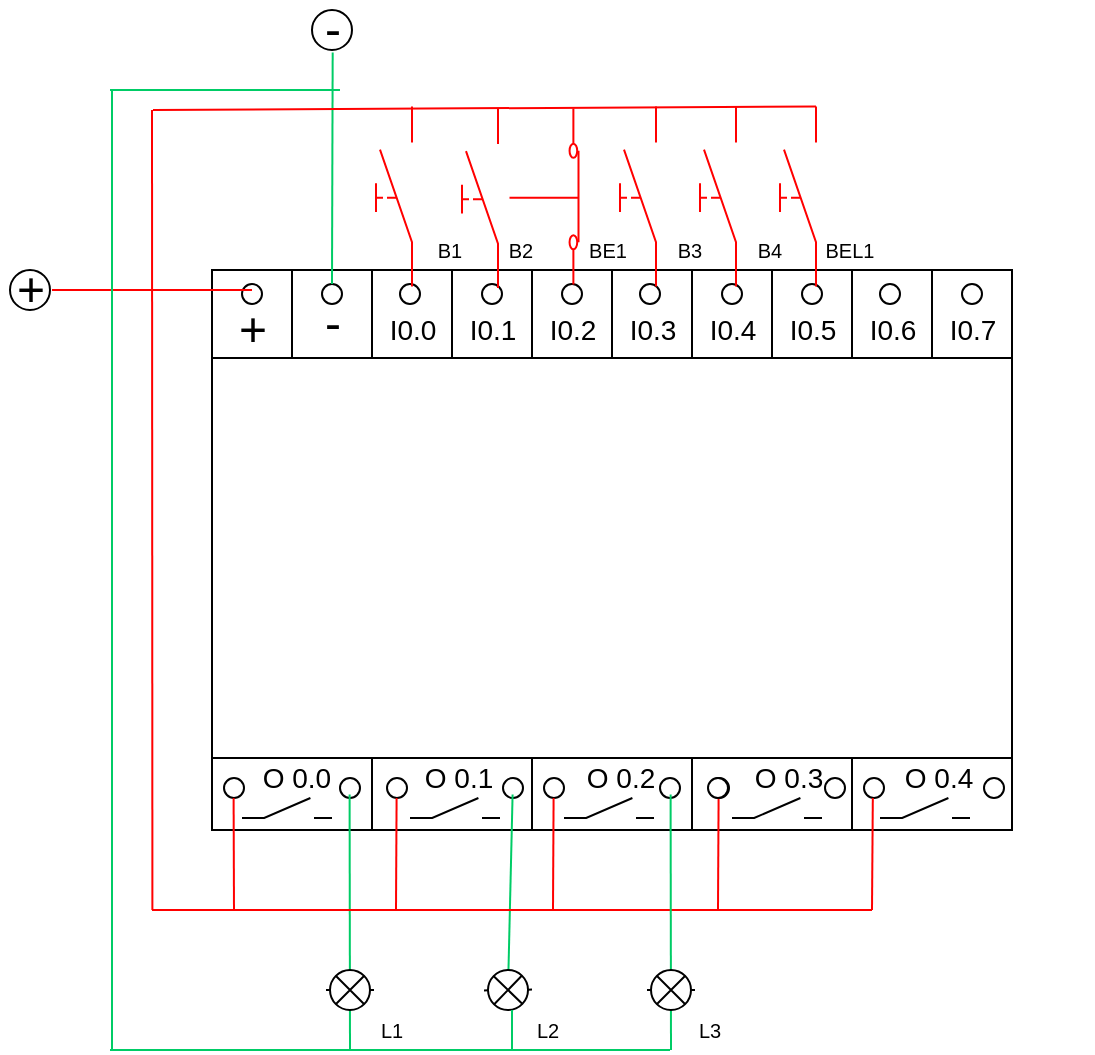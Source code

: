 <mxfile version="15.3.5" type="github"><diagram id="EhHrUFUnQ--r763KV3Bl" name="Page-1"><mxGraphModel dx="596" dy="619" grid="1" gridSize="10" guides="1" tooltips="1" connect="1" arrows="1" fold="1" page="1" pageScale="1" pageWidth="850" pageHeight="1100" math="0" shadow="0"><root><mxCell id="0"/><mxCell id="1" parent="0"/><mxCell id="yn-ueimYopHgL8ywKlAa-1" value="" style="verticalLabelPosition=bottom;verticalAlign=top;html=1;shape=mxgraph.basic.rect;fillColor2=none;strokeWidth=1;size=20;indent=5;" vertex="1" parent="1"><mxGeometry x="266" y="830" width="400" height="280" as="geometry"/></mxCell><mxCell id="yn-ueimYopHgL8ywKlAa-2" value="" style="shape=partialRectangle;whiteSpace=wrap;html=1;right=0;top=0;bottom=0;fillColor=none;routingCenterX=-0.5;" vertex="1" parent="1"><mxGeometry x="346" y="1050" width="120" height="60" as="geometry"/></mxCell><mxCell id="yn-ueimYopHgL8ywKlAa-3" value="" style="shape=partialRectangle;whiteSpace=wrap;html=1;right=0;top=0;bottom=0;fillColor=none;routingCenterX=-0.5;" vertex="1" parent="1"><mxGeometry x="426" y="1050" width="120" height="60" as="geometry"/></mxCell><mxCell id="yn-ueimYopHgL8ywKlAa-4" value="" style="shape=partialRectangle;whiteSpace=wrap;html=1;right=0;top=0;bottom=0;fillColor=none;routingCenterX=-0.5;" vertex="1" parent="1"><mxGeometry x="506" y="1050" width="120" height="60" as="geometry"/></mxCell><mxCell id="yn-ueimYopHgL8ywKlAa-5" value="" style="shape=partialRectangle;whiteSpace=wrap;html=1;right=0;top=0;bottom=0;fillColor=none;routingCenterX=-0.5;" vertex="1" parent="1"><mxGeometry x="586" y="1050" width="120" height="60" as="geometry"/></mxCell><mxCell id="yn-ueimYopHgL8ywKlAa-6" value="" style="shape=partialRectangle;whiteSpace=wrap;html=1;top=0;bottom=0;fillColor=none;" vertex="1" parent="1"><mxGeometry x="306" y="830" width="120" height="60" as="geometry"/></mxCell><mxCell id="yn-ueimYopHgL8ywKlAa-7" value="" style="shape=partialRectangle;whiteSpace=wrap;html=1;top=0;bottom=0;fillColor=none;" vertex="1" parent="1"><mxGeometry x="346" y="830" width="120" height="60" as="geometry"/></mxCell><mxCell id="yn-ueimYopHgL8ywKlAa-8" value="" style="shape=partialRectangle;whiteSpace=wrap;html=1;top=0;bottom=0;fillColor=none;" vertex="1" parent="1"><mxGeometry x="386" y="830" width="120" height="60" as="geometry"/></mxCell><mxCell id="yn-ueimYopHgL8ywKlAa-9" value="" style="shape=partialRectangle;whiteSpace=wrap;html=1;top=0;bottom=0;fillColor=none;" vertex="1" parent="1"><mxGeometry x="506" y="830" width="40" height="60" as="geometry"/></mxCell><mxCell id="yn-ueimYopHgL8ywKlAa-10" value="" style="shape=partialRectangle;whiteSpace=wrap;html=1;top=0;bottom=0;fillColor=none;" vertex="1" parent="1"><mxGeometry x="546" y="830" width="120" height="60" as="geometry"/></mxCell><mxCell id="yn-ueimYopHgL8ywKlAa-11" value="" style="shape=partialRectangle;whiteSpace=wrap;html=1;top=0;bottom=0;fillColor=none;" vertex="1" parent="1"><mxGeometry x="586" y="830" width="40" height="60" as="geometry"/></mxCell><mxCell id="yn-ueimYopHgL8ywKlAa-12" value="" style="verticalLabelPosition=bottom;verticalAlign=top;html=1;shape=mxgraph.basic.rect;fillColor2=none;strokeWidth=1;size=20;indent=5;" vertex="1" parent="1"><mxGeometry x="266" y="874" width="400" height="200" as="geometry"/></mxCell><mxCell id="yn-ueimYopHgL8ywKlAa-13" value="&lt;font style=&quot;font-size: 24px&quot;&gt;+&lt;/font&gt;" style="text;html=1;align=center;verticalAlign=middle;resizable=0;points=[];autosize=1;strokeColor=none;fillColor=none;" vertex="1" parent="1"><mxGeometry x="271" y="850" width="30" height="20" as="geometry"/></mxCell><mxCell id="yn-ueimYopHgL8ywKlAa-14" value="" style="ellipse;whiteSpace=wrap;html=1;aspect=fixed;" vertex="1" parent="1"><mxGeometry x="281" y="837" width="10" height="10" as="geometry"/></mxCell><mxCell id="yn-ueimYopHgL8ywKlAa-15" value="&lt;span style=&quot;font-size: 24px&quot;&gt;-&lt;/span&gt;" style="text;html=1;align=center;verticalAlign=middle;resizable=0;points=[];autosize=1;strokeColor=none;fillColor=none;" vertex="1" parent="1"><mxGeometry x="316" y="847" width="20" height="20" as="geometry"/></mxCell><mxCell id="yn-ueimYopHgL8ywKlAa-16" value="" style="ellipse;whiteSpace=wrap;html=1;aspect=fixed;" vertex="1" parent="1"><mxGeometry x="321" y="837" width="10" height="10" as="geometry"/></mxCell><mxCell id="yn-ueimYopHgL8ywKlAa-17" value="&lt;font style=&quot;font-size: 14px&quot;&gt;I0.0&lt;/font&gt;" style="text;html=1;align=center;verticalAlign=middle;resizable=0;points=[];autosize=1;strokeColor=none;fillColor=none;" vertex="1" parent="1"><mxGeometry x="346" y="850" width="40" height="20" as="geometry"/></mxCell><mxCell id="yn-ueimYopHgL8ywKlAa-18" value="" style="ellipse;whiteSpace=wrap;html=1;aspect=fixed;" vertex="1" parent="1"><mxGeometry x="360" y="837" width="10" height="10" as="geometry"/></mxCell><mxCell id="yn-ueimYopHgL8ywKlAa-19" value="&lt;span style=&quot;font-size: 14px&quot;&gt;I0.1&lt;/span&gt;" style="text;html=1;align=center;verticalAlign=middle;resizable=0;points=[];autosize=1;strokeColor=none;fillColor=none;" vertex="1" parent="1"><mxGeometry x="386" y="850" width="40" height="20" as="geometry"/></mxCell><mxCell id="yn-ueimYopHgL8ywKlAa-20" value="" style="ellipse;whiteSpace=wrap;html=1;aspect=fixed;" vertex="1" parent="1"><mxGeometry x="401" y="837" width="10" height="10" as="geometry"/></mxCell><mxCell id="yn-ueimYopHgL8ywKlAa-21" value="&lt;font style=&quot;font-size: 14px&quot;&gt;I0.2&lt;/font&gt;" style="text;html=1;align=center;verticalAlign=middle;resizable=0;points=[];autosize=1;strokeColor=none;fillColor=none;" vertex="1" parent="1"><mxGeometry x="426" y="850" width="40" height="20" as="geometry"/></mxCell><mxCell id="yn-ueimYopHgL8ywKlAa-22" value="" style="ellipse;whiteSpace=wrap;html=1;aspect=fixed;" vertex="1" parent="1"><mxGeometry x="441" y="837" width="10" height="10" as="geometry"/></mxCell><mxCell id="yn-ueimYopHgL8ywKlAa-23" value="&lt;font style=&quot;font-size: 14px&quot;&gt;I0.3&lt;/font&gt;" style="text;html=1;align=center;verticalAlign=middle;resizable=0;points=[];autosize=1;strokeColor=none;fillColor=none;" vertex="1" parent="1"><mxGeometry x="466" y="850" width="40" height="20" as="geometry"/></mxCell><mxCell id="yn-ueimYopHgL8ywKlAa-24" value="" style="ellipse;whiteSpace=wrap;html=1;aspect=fixed;" vertex="1" parent="1"><mxGeometry x="480" y="837" width="10" height="10" as="geometry"/></mxCell><mxCell id="yn-ueimYopHgL8ywKlAa-25" value="&lt;font style=&quot;font-size: 14px&quot;&gt;I0.4&lt;/font&gt;" style="text;html=1;align=center;verticalAlign=middle;resizable=0;points=[];autosize=1;strokeColor=none;fillColor=none;" vertex="1" parent="1"><mxGeometry x="506" y="850" width="40" height="20" as="geometry"/></mxCell><mxCell id="yn-ueimYopHgL8ywKlAa-26" value="" style="ellipse;whiteSpace=wrap;html=1;aspect=fixed;" vertex="1" parent="1"><mxGeometry x="521" y="837" width="10" height="10" as="geometry"/></mxCell><mxCell id="yn-ueimYopHgL8ywKlAa-27" value="&lt;font style=&quot;font-size: 14px&quot;&gt;I0.5&lt;/font&gt;" style="text;html=1;align=center;verticalAlign=middle;resizable=0;points=[];autosize=1;strokeColor=none;fillColor=none;" vertex="1" parent="1"><mxGeometry x="546" y="850" width="40" height="20" as="geometry"/></mxCell><mxCell id="yn-ueimYopHgL8ywKlAa-28" value="" style="ellipse;whiteSpace=wrap;html=1;aspect=fixed;" vertex="1" parent="1"><mxGeometry x="561" y="837" width="10" height="10" as="geometry"/></mxCell><mxCell id="yn-ueimYopHgL8ywKlAa-29" value="&lt;font style=&quot;font-size: 14px&quot;&gt;I0.6&lt;/font&gt;" style="text;html=1;align=center;verticalAlign=middle;resizable=0;points=[];autosize=1;strokeColor=none;fillColor=none;" vertex="1" parent="1"><mxGeometry x="586" y="850" width="40" height="20" as="geometry"/></mxCell><mxCell id="yn-ueimYopHgL8ywKlAa-30" value="" style="ellipse;whiteSpace=wrap;html=1;aspect=fixed;" vertex="1" parent="1"><mxGeometry x="600" y="837" width="10" height="10" as="geometry"/></mxCell><mxCell id="yn-ueimYopHgL8ywKlAa-31" value="&lt;font style=&quot;font-size: 14px&quot;&gt;I0.7&lt;/font&gt;" style="text;html=1;align=center;verticalAlign=middle;resizable=0;points=[];autosize=1;strokeColor=none;fillColor=none;" vertex="1" parent="1"><mxGeometry x="626" y="850" width="40" height="20" as="geometry"/></mxCell><mxCell id="yn-ueimYopHgL8ywKlAa-32" value="" style="ellipse;whiteSpace=wrap;html=1;aspect=fixed;" vertex="1" parent="1"><mxGeometry x="641" y="837" width="10" height="10" as="geometry"/></mxCell><mxCell id="yn-ueimYopHgL8ywKlAa-33" value="" style="pointerEvents=1;verticalLabelPosition=bottom;shadow=0;dashed=0;align=center;html=1;verticalAlign=top;shape=mxgraph.electrical.electro-mechanical.make_contact;" vertex="1" parent="1"><mxGeometry x="281" y="1094" width="45" height="10" as="geometry"/></mxCell><mxCell id="yn-ueimYopHgL8ywKlAa-34" value="" style="pointerEvents=1;verticalLabelPosition=bottom;shadow=0;dashed=0;align=center;html=1;verticalAlign=top;shape=mxgraph.electrical.electro-mechanical.make_contact;" vertex="1" parent="1"><mxGeometry x="365" y="1094" width="45" height="10" as="geometry"/></mxCell><mxCell id="yn-ueimYopHgL8ywKlAa-35" value="" style="pointerEvents=1;verticalLabelPosition=bottom;shadow=0;dashed=0;align=center;html=1;verticalAlign=top;shape=mxgraph.electrical.electro-mechanical.make_contact;" vertex="1" parent="1"><mxGeometry x="442" y="1094" width="45" height="10" as="geometry"/></mxCell><mxCell id="yn-ueimYopHgL8ywKlAa-36" value="" style="pointerEvents=1;verticalLabelPosition=bottom;shadow=0;dashed=0;align=center;html=1;verticalAlign=top;shape=mxgraph.electrical.electro-mechanical.make_contact;" vertex="1" parent="1"><mxGeometry x="526" y="1094" width="45" height="10" as="geometry"/></mxCell><mxCell id="yn-ueimYopHgL8ywKlAa-37" value="" style="pointerEvents=1;verticalLabelPosition=bottom;shadow=0;dashed=0;align=center;html=1;verticalAlign=top;shape=mxgraph.electrical.electro-mechanical.make_contact;" vertex="1" parent="1"><mxGeometry x="600" y="1094" width="45" height="10" as="geometry"/></mxCell><mxCell id="yn-ueimYopHgL8ywKlAa-38" value="&lt;font style=&quot;font-size: 14px&quot;&gt;&amp;nbsp;O 0.0&lt;/font&gt;" style="text;html=1;align=center;verticalAlign=middle;resizable=0;points=[];autosize=1;strokeColor=none;fillColor=none;" vertex="1" parent="1"><mxGeometry x="281" y="1074" width="50" height="20" as="geometry"/></mxCell><mxCell id="yn-ueimYopHgL8ywKlAa-39" value="&lt;span style=&quot;font-size: 14px&quot;&gt;O 0.1&lt;/span&gt;" style="text;html=1;align=center;verticalAlign=middle;resizable=0;points=[];autosize=1;strokeColor=none;fillColor=none;" vertex="1" parent="1"><mxGeometry x="364" y="1074" width="50" height="20" as="geometry"/></mxCell><mxCell id="yn-ueimYopHgL8ywKlAa-40" value="&lt;font style=&quot;font-size: 14px&quot;&gt;O 0.2&lt;/font&gt;" style="text;html=1;align=center;verticalAlign=middle;resizable=0;points=[];autosize=1;strokeColor=none;fillColor=none;" vertex="1" parent="1"><mxGeometry x="445" y="1074" width="50" height="20" as="geometry"/></mxCell><mxCell id="yn-ueimYopHgL8ywKlAa-41" value="&lt;font style=&quot;font-size: 14px&quot;&gt;O 0.3&lt;/font&gt;" style="text;html=1;align=center;verticalAlign=middle;resizable=0;points=[];autosize=1;strokeColor=none;fillColor=none;" vertex="1" parent="1"><mxGeometry x="529" y="1074" width="50" height="20" as="geometry"/></mxCell><mxCell id="yn-ueimYopHgL8ywKlAa-42" value="" style="edgeStyle=none;shape=link;rounded=0;orthogonalLoop=1;jettySize=auto;html=1;strokeColor=#000000;" edge="1" parent="1" source="yn-ueimYopHgL8ywKlAa-43" target="yn-ueimYopHgL8ywKlAa-12"><mxGeometry relative="1" as="geometry"/></mxCell><mxCell id="yn-ueimYopHgL8ywKlAa-43" value="&lt;font style=&quot;font-size: 14px&quot;&gt;O 0.4&lt;/font&gt;" style="text;html=1;align=center;verticalAlign=middle;resizable=0;points=[];autosize=1;strokeColor=none;fillColor=none;" vertex="1" parent="1"><mxGeometry x="604" y="1074" width="50" height="20" as="geometry"/></mxCell><mxCell id="yn-ueimYopHgL8ywKlAa-44" value="" style="ellipse;whiteSpace=wrap;html=1;aspect=fixed;" vertex="1" parent="1"><mxGeometry x="272" y="1084" width="10" height="10" as="geometry"/></mxCell><mxCell id="yn-ueimYopHgL8ywKlAa-45" value="" style="ellipse;whiteSpace=wrap;html=1;aspect=fixed;" vertex="1" parent="1"><mxGeometry x="330" y="1084" width="10" height="10" as="geometry"/></mxCell><mxCell id="yn-ueimYopHgL8ywKlAa-46" value="" style="ellipse;whiteSpace=wrap;html=1;aspect=fixed;" vertex="1" parent="1"><mxGeometry x="353.5" y="1084" width="10" height="10" as="geometry"/></mxCell><mxCell id="yn-ueimYopHgL8ywKlAa-47" value="" style="ellipse;whiteSpace=wrap;html=1;aspect=fixed;" vertex="1" parent="1"><mxGeometry x="411.5" y="1084" width="10" height="10" as="geometry"/></mxCell><mxCell id="yn-ueimYopHgL8ywKlAa-48" value="" style="ellipse;whiteSpace=wrap;html=1;aspect=fixed;" vertex="1" parent="1"><mxGeometry x="432" y="1084" width="10" height="10" as="geometry"/></mxCell><mxCell id="yn-ueimYopHgL8ywKlAa-49" value="" style="ellipse;whiteSpace=wrap;html=1;aspect=fixed;" vertex="1" parent="1"><mxGeometry x="490" y="1084" width="10" height="10" as="geometry"/></mxCell><mxCell id="yn-ueimYopHgL8ywKlAa-50" value="" style="ellipse;whiteSpace=wrap;html=1;aspect=fixed;" vertex="1" parent="1"><mxGeometry x="514.5" y="1084" width="10" height="10" as="geometry"/></mxCell><mxCell id="yn-ueimYopHgL8ywKlAa-51" value="" style="ellipse;whiteSpace=wrap;html=1;aspect=fixed;" vertex="1" parent="1"><mxGeometry x="572.5" y="1084" width="10" height="10" as="geometry"/></mxCell><mxCell id="yn-ueimYopHgL8ywKlAa-52" value="" style="ellipse;whiteSpace=wrap;html=1;aspect=fixed;" vertex="1" parent="1"><mxGeometry x="592" y="1084" width="10" height="10" as="geometry"/></mxCell><mxCell id="yn-ueimYopHgL8ywKlAa-53" value="" style="ellipse;whiteSpace=wrap;html=1;aspect=fixed;" vertex="1" parent="1"><mxGeometry x="652" y="1084" width="10" height="10" as="geometry"/></mxCell><mxCell id="yn-ueimYopHgL8ywKlAa-54" value="" style="ellipse;whiteSpace=wrap;html=1;aspect=fixed;" vertex="1" parent="1"><mxGeometry x="165" y="830" width="20" height="20" as="geometry"/></mxCell><mxCell id="yn-ueimYopHgL8ywKlAa-55" value="" style="ellipse;whiteSpace=wrap;html=1;aspect=fixed;" vertex="1" parent="1"><mxGeometry x="316" y="700" width="20" height="20" as="geometry"/></mxCell><mxCell id="yn-ueimYopHgL8ywKlAa-56" value="&lt;font style=&quot;font-size: 24px&quot;&gt;+&lt;/font&gt;" style="text;html=1;align=center;verticalAlign=middle;resizable=0;points=[];autosize=1;strokeColor=none;fillColor=none;" vertex="1" parent="1"><mxGeometry x="160" y="830" width="30" height="20" as="geometry"/></mxCell><mxCell id="yn-ueimYopHgL8ywKlAa-57" value="&lt;span style=&quot;font-size: 24px&quot;&gt;-&lt;/span&gt;" style="text;html=1;align=center;verticalAlign=middle;resizable=0;points=[];autosize=1;strokeColor=none;fillColor=none;" vertex="1" parent="1"><mxGeometry x="316" y="700" width="20" height="20" as="geometry"/></mxCell><mxCell id="yn-ueimYopHgL8ywKlAa-58" value="" style="endArrow=none;html=1;strokeColor=#FF0000;" edge="1" parent="1"><mxGeometry width="50" height="50" relative="1" as="geometry"><mxPoint x="277" y="1150" as="sourcePoint"/><mxPoint x="276.8" y="1094" as="targetPoint"/><Array as="points"/></mxGeometry></mxCell><mxCell id="yn-ueimYopHgL8ywKlAa-59" value="" style="endArrow=none;html=1;strokeColor=#FF0000;" edge="1" parent="1"><mxGeometry width="50" height="50" relative="1" as="geometry"><mxPoint x="358" y="1150" as="sourcePoint"/><mxPoint x="358.3" y="1094" as="targetPoint"/><Array as="points"/></mxGeometry></mxCell><mxCell id="yn-ueimYopHgL8ywKlAa-60" value="" style="endArrow=none;html=1;strokeColor=#FF0000;" edge="1" parent="1"><mxGeometry width="50" height="50" relative="1" as="geometry"><mxPoint x="519" y="1150" as="sourcePoint"/><mxPoint x="519.3" y="1094" as="targetPoint"/><Array as="points"/></mxGeometry></mxCell><mxCell id="yn-ueimYopHgL8ywKlAa-62" value="" style="endArrow=none;html=1;strokeColor=#FF0000;" edge="1" parent="1"><mxGeometry width="50" height="50" relative="1" as="geometry"><mxPoint x="286" y="840" as="sourcePoint"/><mxPoint x="186" y="840" as="targetPoint"/><Array as="points"/></mxGeometry></mxCell><mxCell id="yn-ueimYopHgL8ywKlAa-63" value="" style="endArrow=none;html=1;strokeColor=#FF0000;" edge="1" parent="1"><mxGeometry width="50" height="50" relative="1" as="geometry"><mxPoint x="596" y="1150" as="sourcePoint"/><mxPoint x="596.41" y="1094" as="targetPoint"/><Array as="points"/></mxGeometry></mxCell><mxCell id="yn-ueimYopHgL8ywKlAa-64" value="" style="endArrow=none;html=1;strokeColor=#00CC66;" edge="1" parent="1"><mxGeometry width="50" height="50" relative="1" as="geometry"><mxPoint x="335" y="1220" as="sourcePoint"/><mxPoint x="334.8" y="1092.2" as="targetPoint"/><Array as="points"/></mxGeometry></mxCell><mxCell id="yn-ueimYopHgL8ywKlAa-65" value="" style="endArrow=none;html=1;strokeColor=#00CC66;startArrow=none;" edge="1" parent="1" source="yn-ueimYopHgL8ywKlAa-85"><mxGeometry width="50" height="50" relative="1" as="geometry"><mxPoint x="416" y="1160" as="sourcePoint"/><mxPoint x="416.3" y="1092.2" as="targetPoint"/><Array as="points"/></mxGeometry></mxCell><mxCell id="yn-ueimYopHgL8ywKlAa-66" value="" style="endArrow=none;html=1;strokeColor=#FF0000;" edge="1" parent="1"><mxGeometry width="50" height="50" relative="1" as="geometry"><mxPoint x="236" y="1150" as="sourcePoint"/><mxPoint x="596" y="1150" as="targetPoint"/><Array as="points"/></mxGeometry></mxCell><mxCell id="yn-ueimYopHgL8ywKlAa-73" value="" style="endArrow=none;html=1;strokeColor=#00CC66;" edge="1" parent="1"><mxGeometry width="50" height="50" relative="1" as="geometry"><mxPoint x="330" y="740" as="sourcePoint"/><mxPoint x="215" y="740" as="targetPoint"/><Array as="points"/></mxGeometry></mxCell><mxCell id="yn-ueimYopHgL8ywKlAa-74" value="" style="endArrow=none;html=1;strokeColor=#00CC66;" edge="1" parent="1"><mxGeometry width="50" height="50" relative="1" as="geometry"><mxPoint x="216" y="1220" as="sourcePoint"/><mxPoint x="216" y="740" as="targetPoint"/><Array as="points"/></mxGeometry></mxCell><mxCell id="yn-ueimYopHgL8ywKlAa-75" value="" style="endArrow=none;html=1;strokeColor=#00CC66;entryX=0.517;entryY=1.064;entryDx=0;entryDy=0;entryPerimeter=0;exitX=0.5;exitY=0;exitDx=0;exitDy=0;" edge="1" parent="1" source="yn-ueimYopHgL8ywKlAa-16" target="yn-ueimYopHgL8ywKlAa-57"><mxGeometry width="50" height="50" relative="1" as="geometry"><mxPoint x="326" y="790" as="sourcePoint"/><mxPoint x="215" y="792" as="targetPoint"/><Array as="points"/></mxGeometry></mxCell><mxCell id="yn-ueimYopHgL8ywKlAa-76" value="" style="endArrow=none;html=1;strokeColor=#FF0000;" edge="1" parent="1"><mxGeometry width="50" height="50" relative="1" as="geometry"><mxPoint x="236.2" y="1150" as="sourcePoint"/><mxPoint x="236" y="750" as="targetPoint"/><Array as="points"/></mxGeometry></mxCell><mxCell id="yn-ueimYopHgL8ywKlAa-77" value="" style="endArrow=none;html=1;strokeColor=#FF0000;entryX=1;entryY=1;entryDx=0;entryDy=0;entryPerimeter=0;" edge="1" parent="1" target="yn-ueimYopHgL8ywKlAa-104"><mxGeometry width="50" height="50" relative="1" as="geometry"><mxPoint x="236.5" y="750" as="sourcePoint"/><mxPoint x="570" y="748" as="targetPoint"/><Array as="points"/></mxGeometry></mxCell><mxCell id="yn-ueimYopHgL8ywKlAa-80" value="&lt;span style=&quot;font-size: 10px&quot;&gt;B2&lt;br&gt;&lt;/span&gt;" style="text;html=1;strokeColor=none;fillColor=none;align=center;verticalAlign=middle;whiteSpace=wrap;rounded=0;" vertex="1" parent="1"><mxGeometry x="400" y="810" width="41" height="20" as="geometry"/></mxCell><mxCell id="yn-ueimYopHgL8ywKlAa-81" value="&lt;span style=&quot;font-size: 10px&quot;&gt;B1&lt;br&gt;&lt;/span&gt;" style="text;html=1;strokeColor=none;fillColor=none;align=center;verticalAlign=middle;whiteSpace=wrap;rounded=0;" vertex="1" parent="1"><mxGeometry x="365" y="810" width="40" height="20" as="geometry"/></mxCell><mxCell id="yn-ueimYopHgL8ywKlAa-82" value="" style="pointerEvents=1;verticalLabelPosition=bottom;shadow=0;dashed=0;align=center;html=1;verticalAlign=top;shape=mxgraph.electrical.electro-mechanical.manual_switch;strokeColor=#FF0000;rotation=-90;" vertex="1" parent="1"><mxGeometry x="355" y="785" width="90" height="18" as="geometry"/></mxCell><mxCell id="yn-ueimYopHgL8ywKlAa-83" value="" style="pointerEvents=1;verticalLabelPosition=bottom;shadow=0;dashed=0;align=center;html=1;verticalAlign=top;shape=mxgraph.electrical.electro-mechanical.pushbutton_break;strokeColor=#FF0000;rotation=-90;" vertex="1" parent="1"><mxGeometry x="388" y="776" width="88" height="34.5" as="geometry"/></mxCell><mxCell id="yn-ueimYopHgL8ywKlAa-84" value="" style="pointerEvents=1;verticalLabelPosition=bottom;shadow=0;dashed=0;align=center;html=1;verticalAlign=top;shape=mxgraph.electrical.miscellaneous.light_bulb;strokeColor=#000000;rotation=-180;" vertex="1" parent="1"><mxGeometry x="323" y="1180" width="24" height="20" as="geometry"/></mxCell><mxCell id="yn-ueimYopHgL8ywKlAa-85" value="" style="pointerEvents=1;verticalLabelPosition=bottom;shadow=0;dashed=0;align=center;html=1;verticalAlign=top;shape=mxgraph.electrical.miscellaneous.light_bulb;strokeColor=#000000;rotation=-181;" vertex="1" parent="1"><mxGeometry x="402" y="1180" width="24" height="20" as="geometry"/></mxCell><mxCell id="yn-ueimYopHgL8ywKlAa-86" value="" style="endArrow=none;html=1;strokeColor=#00CC66;exitX=0;exitY=1;exitDx=0;exitDy=0;" edge="1" parent="1" source="yn-ueimYopHgL8ywKlAa-99"><mxGeometry width="50" height="50" relative="1" as="geometry"><mxPoint x="656" y="1220" as="sourcePoint"/><mxPoint x="215" y="1220" as="targetPoint"/><Array as="points"/></mxGeometry></mxCell><mxCell id="yn-ueimYopHgL8ywKlAa-88" value="" style="endArrow=none;html=1;strokeColor=#00CC66;" edge="1" parent="1"><mxGeometry width="50" height="50" relative="1" as="geometry"><mxPoint x="416" y="1220" as="sourcePoint"/><mxPoint x="416" y="1200" as="targetPoint"/><Array as="points"/></mxGeometry></mxCell><mxCell id="yn-ueimYopHgL8ywKlAa-90" value="&lt;span style=&quot;font-size: 10px&quot;&gt;L2&lt;/span&gt;" style="text;html=1;strokeColor=none;fillColor=none;align=center;verticalAlign=middle;whiteSpace=wrap;rounded=0;" vertex="1" parent="1"><mxGeometry x="414" y="1200" width="40" height="20" as="geometry"/></mxCell><mxCell id="yn-ueimYopHgL8ywKlAa-91" value="&lt;span style=&quot;font-size: 10px&quot;&gt;L1&lt;/span&gt;" style="text;html=1;strokeColor=none;fillColor=none;align=center;verticalAlign=middle;whiteSpace=wrap;rounded=0;" vertex="1" parent="1"><mxGeometry x="336" y="1200" width="40" height="20" as="geometry"/></mxCell><mxCell id="yn-ueimYopHgL8ywKlAa-94" value="" style="endArrow=none;html=1;strokeColor=#FF0000;" edge="1" parent="1"><mxGeometry width="50" height="50" relative="1" as="geometry"><mxPoint x="436.5" y="1150" as="sourcePoint"/><mxPoint x="436.8" y="1094" as="targetPoint"/><Array as="points"/></mxGeometry></mxCell><mxCell id="yn-ueimYopHgL8ywKlAa-96" value="" style="ellipse;whiteSpace=wrap;html=1;aspect=fixed;" vertex="1" parent="1"><mxGeometry x="514" y="1084" width="10" height="10" as="geometry"/></mxCell><mxCell id="yn-ueimYopHgL8ywKlAa-97" value="" style="endArrow=none;html=1;strokeColor=#00CC66;" edge="1" parent="1"><mxGeometry width="50" height="50" relative="1" as="geometry"><mxPoint x="495.5" y="1220" as="sourcePoint"/><mxPoint x="495.3" y="1092.2" as="targetPoint"/><Array as="points"/></mxGeometry></mxCell><mxCell id="yn-ueimYopHgL8ywKlAa-98" value="" style="pointerEvents=1;verticalLabelPosition=bottom;shadow=0;dashed=0;align=center;html=1;verticalAlign=top;shape=mxgraph.electrical.miscellaneous.light_bulb;strokeColor=#000000;rotation=-180;" vertex="1" parent="1"><mxGeometry x="483.5" y="1180" width="24" height="20" as="geometry"/></mxCell><mxCell id="yn-ueimYopHgL8ywKlAa-99" value="&lt;span style=&quot;font-size: 10px&quot;&gt;L3&lt;/span&gt;" style="text;html=1;strokeColor=none;fillColor=none;align=center;verticalAlign=middle;whiteSpace=wrap;rounded=0;" vertex="1" parent="1"><mxGeometry x="495" y="1200" width="40" height="20" as="geometry"/></mxCell><mxCell id="yn-ueimYopHgL8ywKlAa-101" value="" style="pointerEvents=1;verticalLabelPosition=bottom;shadow=0;dashed=0;align=center;html=1;verticalAlign=top;shape=mxgraph.electrical.electro-mechanical.manual_switch;strokeColor=#FF0000;rotation=-90;" vertex="1" parent="1"><mxGeometry x="434" y="784.25" width="90" height="18" as="geometry"/></mxCell><mxCell id="yn-ueimYopHgL8ywKlAa-102" value="" style="pointerEvents=1;verticalLabelPosition=bottom;shadow=0;dashed=0;align=center;html=1;verticalAlign=top;shape=mxgraph.electrical.electro-mechanical.manual_switch;strokeColor=#FF0000;rotation=-90;" vertex="1" parent="1"><mxGeometry x="312" y="784.25" width="90" height="18" as="geometry"/></mxCell><mxCell id="yn-ueimYopHgL8ywKlAa-103" value="" style="pointerEvents=1;verticalLabelPosition=bottom;shadow=0;dashed=0;align=center;html=1;verticalAlign=top;shape=mxgraph.electrical.electro-mechanical.manual_switch;strokeColor=#FF0000;rotation=-90;" vertex="1" parent="1"><mxGeometry x="474" y="784.25" width="90" height="18" as="geometry"/></mxCell><mxCell id="yn-ueimYopHgL8ywKlAa-104" value="" style="pointerEvents=1;verticalLabelPosition=bottom;shadow=0;dashed=0;align=center;html=1;verticalAlign=top;shape=mxgraph.electrical.electro-mechanical.manual_switch;strokeColor=#FF0000;rotation=-90;" vertex="1" parent="1"><mxGeometry x="514" y="784.25" width="90" height="18" as="geometry"/></mxCell><mxCell id="yn-ueimYopHgL8ywKlAa-107" value="&lt;span style=&quot;font-size: 10px&quot;&gt;BE1&lt;/span&gt;" style="text;html=1;strokeColor=none;fillColor=none;align=center;verticalAlign=middle;whiteSpace=wrap;rounded=0;" vertex="1" parent="1"><mxGeometry x="443.5" y="810" width="40" height="20" as="geometry"/></mxCell><mxCell id="yn-ueimYopHgL8ywKlAa-108" value="&lt;span style=&quot;font-size: 10px&quot;&gt;B3&lt;/span&gt;" style="text;html=1;strokeColor=none;fillColor=none;align=center;verticalAlign=middle;whiteSpace=wrap;rounded=0;" vertex="1" parent="1"><mxGeometry x="484.5" y="810" width="40" height="20" as="geometry"/></mxCell><mxCell id="yn-ueimYopHgL8ywKlAa-109" value="&lt;span style=&quot;font-size: 10px&quot;&gt;B4&lt;/span&gt;" style="text;html=1;strokeColor=none;fillColor=none;align=center;verticalAlign=middle;whiteSpace=wrap;rounded=0;" vertex="1" parent="1"><mxGeometry x="524.5" y="810" width="40" height="20" as="geometry"/></mxCell><mxCell id="yn-ueimYopHgL8ywKlAa-110" value="&lt;span style=&quot;font-size: 10px&quot;&gt;BEL1&lt;/span&gt;" style="text;html=1;strokeColor=none;fillColor=none;align=center;verticalAlign=middle;whiteSpace=wrap;rounded=0;" vertex="1" parent="1"><mxGeometry x="564.5" y="810" width="40" height="20" as="geometry"/></mxCell></root></mxGraphModel></diagram></mxfile>